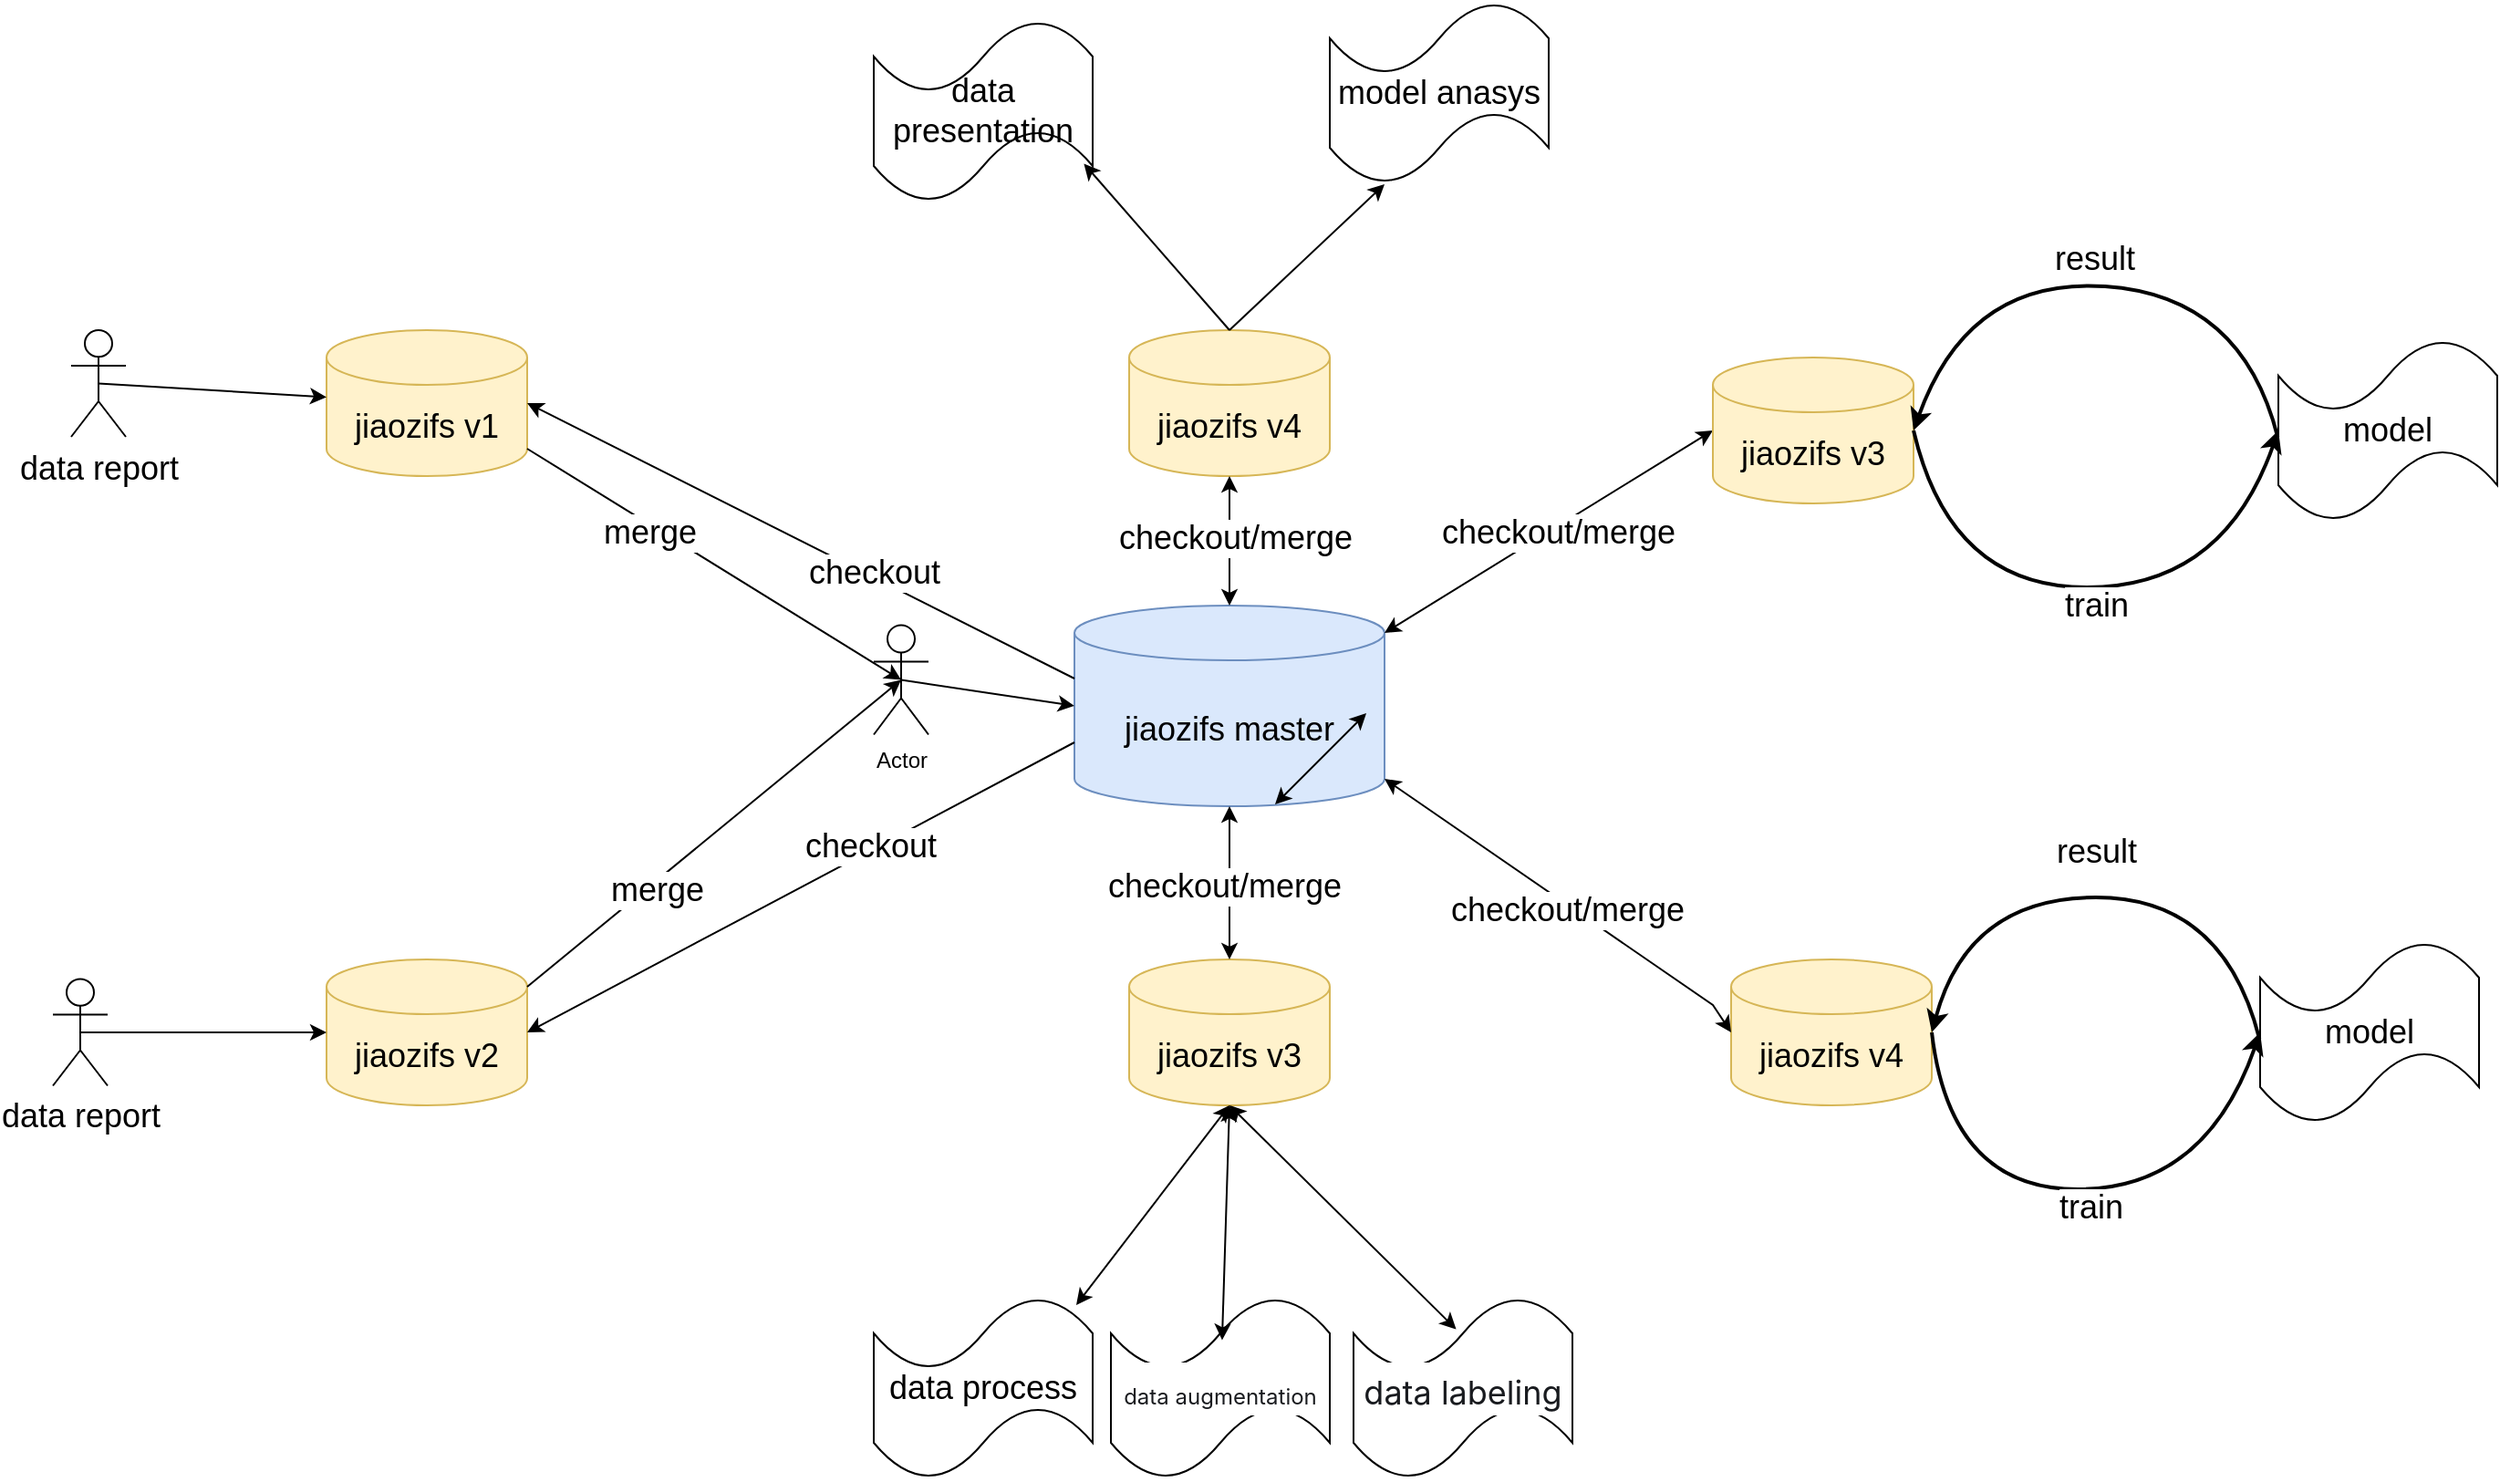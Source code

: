 <mxfile version="22.1.18" type="github">
  <diagram name="第 1 页" id="ypMbVUOFU0mFQ9t3Wl0x">
    <mxGraphModel dx="3555" dy="1518" grid="1" gridSize="10" guides="1" tooltips="1" connect="1" arrows="1" fold="1" page="1" pageScale="1" pageWidth="827" pageHeight="1169" math="0" shadow="0">
      <root>
        <mxCell id="0" />
        <mxCell id="1" parent="0" />
        <mxCell id="Fe6zSrzzDcVWXeGLtbVO-1" value="&lt;font style=&quot;font-size: 18px;&quot;&gt;jiaozifs master&lt;/font&gt;" style="shape=cylinder3;whiteSpace=wrap;html=1;boundedLbl=1;backgroundOutline=1;size=15;fillColor=#dae8fc;strokeColor=#6c8ebf;" vertex="1" parent="1">
          <mxGeometry x="260" y="341" width="170" height="110" as="geometry" />
        </mxCell>
        <mxCell id="Fe6zSrzzDcVWXeGLtbVO-6" value="&lt;font style=&quot;font-size: 18px;&quot;&gt;jiaozifs v4&lt;/font&gt;" style="shape=cylinder3;whiteSpace=wrap;html=1;boundedLbl=1;backgroundOutline=1;size=15;fillColor=#fff2cc;strokeColor=#d6b656;" vertex="1" parent="1">
          <mxGeometry x="620" y="535" width="110" height="80" as="geometry" />
        </mxCell>
        <mxCell id="Fe6zSrzzDcVWXeGLtbVO-7" value="&lt;font style=&quot;font-size: 18px;&quot;&gt;jiaozifs v1&lt;/font&gt;" style="shape=cylinder3;whiteSpace=wrap;html=1;boundedLbl=1;backgroundOutline=1;size=15;fillColor=#fff2cc;strokeColor=#d6b656;" vertex="1" parent="1">
          <mxGeometry x="-150" y="190" width="110" height="80" as="geometry" />
        </mxCell>
        <mxCell id="Fe6zSrzzDcVWXeGLtbVO-9" value="&lt;font style=&quot;font-size: 18px;&quot;&gt;jiaozifs v2&lt;/font&gt;" style="shape=cylinder3;whiteSpace=wrap;html=1;boundedLbl=1;backgroundOutline=1;size=15;fillColor=#fff2cc;strokeColor=#d6b656;" vertex="1" parent="1">
          <mxGeometry x="-150" y="535" width="110" height="80" as="geometry" />
        </mxCell>
        <mxCell id="Fe6zSrzzDcVWXeGLtbVO-17" value="" style="endArrow=classic;startArrow=classic;html=1;rounded=0;entryX=0;entryY=0.5;entryDx=0;entryDy=0;entryPerimeter=0;exitX=1;exitY=0;exitDx=0;exitDy=15;exitPerimeter=0;" edge="1" parent="1" source="Fe6zSrzzDcVWXeGLtbVO-1" target="Fe6zSrzzDcVWXeGLtbVO-53">
          <mxGeometry width="50" height="50" relative="1" as="geometry">
            <mxPoint x="560" y="366" as="sourcePoint" />
            <mxPoint x="600" y="242.5" as="targetPoint" />
          </mxGeometry>
        </mxCell>
        <mxCell id="Fe6zSrzzDcVWXeGLtbVO-18" value="&lt;font style=&quot;font-size: 18px;&quot;&gt;checkout/merge&lt;/font&gt;" style="edgeLabel;html=1;align=center;verticalAlign=middle;resizable=0;points=[];" vertex="1" connectable="0" parent="Fe6zSrzzDcVWXeGLtbVO-17">
          <mxGeometry x="0.039" y="-3" relative="1" as="geometry">
            <mxPoint as="offset" />
          </mxGeometry>
        </mxCell>
        <mxCell id="Fe6zSrzzDcVWXeGLtbVO-21" value="" style="endArrow=classic;startArrow=classic;html=1;rounded=0;entryX=0;entryY=0.5;entryDx=0;entryDy=0;entryPerimeter=0;exitX=1;exitY=1;exitDx=0;exitDy=-15;exitPerimeter=0;" edge="1" parent="1" source="Fe6zSrzzDcVWXeGLtbVO-1" target="Fe6zSrzzDcVWXeGLtbVO-6">
          <mxGeometry width="50" height="50" relative="1" as="geometry">
            <mxPoint x="380" y="391" as="sourcePoint" />
            <mxPoint x="610" y="390" as="targetPoint" />
            <Array as="points">
              <mxPoint x="610" y="560" />
            </Array>
          </mxGeometry>
        </mxCell>
        <mxCell id="Fe6zSrzzDcVWXeGLtbVO-22" value="&lt;font style=&quot;font-size: 18px;&quot;&gt;checkout/merge&lt;/font&gt;" style="edgeLabel;html=1;align=center;verticalAlign=middle;resizable=0;points=[];" vertex="1" connectable="0" parent="Fe6zSrzzDcVWXeGLtbVO-21">
          <mxGeometry x="0.039" y="-3" relative="1" as="geometry">
            <mxPoint as="offset" />
          </mxGeometry>
        </mxCell>
        <mxCell id="Fe6zSrzzDcVWXeGLtbVO-23" value="&lt;font style=&quot;font-size: 18px;&quot;&gt;data report&lt;/font&gt;" style="shape=umlActor;verticalLabelPosition=bottom;verticalAlign=top;html=1;outlineConnect=0;" vertex="1" parent="1">
          <mxGeometry x="-290" y="190" width="30" height="58.5" as="geometry" />
        </mxCell>
        <mxCell id="Fe6zSrzzDcVWXeGLtbVO-29" value="&lt;font style=&quot;font-size: 18px;&quot;&gt;data report&lt;/font&gt;" style="shape=umlActor;verticalLabelPosition=bottom;verticalAlign=top;html=1;outlineConnect=0;" vertex="1" parent="1">
          <mxGeometry x="-300" y="545.75" width="30" height="58.5" as="geometry" />
        </mxCell>
        <mxCell id="Fe6zSrzzDcVWXeGLtbVO-31" value="" style="endArrow=classic;html=1;rounded=0;exitX=0.5;exitY=0.5;exitDx=0;exitDy=0;exitPerimeter=0;" edge="1" parent="1" source="Fe6zSrzzDcVWXeGLtbVO-23" target="Fe6zSrzzDcVWXeGLtbVO-7">
          <mxGeometry width="50" height="50" relative="1" as="geometry">
            <mxPoint x="-230" y="201" as="sourcePoint" />
            <mxPoint x="-180" y="151" as="targetPoint" />
          </mxGeometry>
        </mxCell>
        <mxCell id="Fe6zSrzzDcVWXeGLtbVO-33" value="" style="endArrow=classic;html=1;rounded=0;exitX=0.5;exitY=0.5;exitDx=0;exitDy=0;exitPerimeter=0;entryX=0;entryY=0.5;entryDx=0;entryDy=0;entryPerimeter=0;" edge="1" parent="1" source="Fe6zSrzzDcVWXeGLtbVO-29" target="Fe6zSrzzDcVWXeGLtbVO-9">
          <mxGeometry width="50" height="50" relative="1" as="geometry">
            <mxPoint x="-265" y="391" as="sourcePoint" />
            <mxPoint x="-140" y="390" as="targetPoint" />
          </mxGeometry>
        </mxCell>
        <mxCell id="Fe6zSrzzDcVWXeGLtbVO-34" value="Actor" style="shape=umlActor;verticalLabelPosition=bottom;verticalAlign=top;html=1;outlineConnect=0;" vertex="1" parent="1">
          <mxGeometry x="150" y="351.75" width="30" height="60" as="geometry" />
        </mxCell>
        <mxCell id="Fe6zSrzzDcVWXeGLtbVO-35" value="" style="endArrow=classic;html=1;rounded=0;entryX=0;entryY=0.5;entryDx=0;entryDy=0;entryPerimeter=0;exitX=0.5;exitY=0.5;exitDx=0;exitDy=0;exitPerimeter=0;" edge="1" parent="1" source="Fe6zSrzzDcVWXeGLtbVO-34" target="Fe6zSrzzDcVWXeGLtbVO-1">
          <mxGeometry width="50" height="50" relative="1" as="geometry">
            <mxPoint x="210" y="441" as="sourcePoint" />
            <mxPoint x="260" y="391" as="targetPoint" />
          </mxGeometry>
        </mxCell>
        <mxCell id="Fe6zSrzzDcVWXeGLtbVO-36" value="" style="endArrow=classic;html=1;rounded=0;entryX=1;entryY=0.5;entryDx=0;entryDy=0;entryPerimeter=0;" edge="1" parent="1" target="Fe6zSrzzDcVWXeGLtbVO-7">
          <mxGeometry width="50" height="50" relative="1" as="geometry">
            <mxPoint x="260" y="381" as="sourcePoint" />
            <mxPoint x="270" y="241" as="targetPoint" />
          </mxGeometry>
        </mxCell>
        <mxCell id="Fe6zSrzzDcVWXeGLtbVO-37" value="&lt;font style=&quot;font-size: 18px;&quot;&gt;checkout&lt;/font&gt;" style="edgeLabel;html=1;align=center;verticalAlign=middle;resizable=0;points=[];" vertex="1" connectable="0" parent="Fe6zSrzzDcVWXeGLtbVO-36">
          <mxGeometry x="-0.26" y="-2" relative="1" as="geometry">
            <mxPoint as="offset" />
          </mxGeometry>
        </mxCell>
        <mxCell id="Fe6zSrzzDcVWXeGLtbVO-38" value="" style="endArrow=classic;html=1;rounded=0;entryX=1;entryY=0.5;entryDx=0;entryDy=0;entryPerimeter=0;exitX=0;exitY=0;exitDx=0;exitDy=75;exitPerimeter=0;" edge="1" parent="1" source="Fe6zSrzzDcVWXeGLtbVO-1" target="Fe6zSrzzDcVWXeGLtbVO-9">
          <mxGeometry width="50" height="50" relative="1" as="geometry">
            <mxPoint x="260" y="391" as="sourcePoint" />
            <mxPoint x="-143" y="240" as="targetPoint" />
          </mxGeometry>
        </mxCell>
        <mxCell id="Fe6zSrzzDcVWXeGLtbVO-39" value="&lt;font style=&quot;font-size: 18px;&quot;&gt;checkout&lt;/font&gt;" style="edgeLabel;html=1;align=center;verticalAlign=middle;resizable=0;points=[];" vertex="1" connectable="0" parent="Fe6zSrzzDcVWXeGLtbVO-38">
          <mxGeometry x="-0.26" y="-2" relative="1" as="geometry">
            <mxPoint as="offset" />
          </mxGeometry>
        </mxCell>
        <mxCell id="Fe6zSrzzDcVWXeGLtbVO-40" value="" style="endArrow=classic;html=1;rounded=0;entryX=0.5;entryY=0.5;entryDx=0;entryDy=0;entryPerimeter=0;exitX=1;exitY=1;exitDx=0;exitDy=-15;exitPerimeter=0;" edge="1" parent="1" source="Fe6zSrzzDcVWXeGLtbVO-7" target="Fe6zSrzzDcVWXeGLtbVO-34">
          <mxGeometry width="50" height="50" relative="1" as="geometry">
            <mxPoint x="-50" y="451" as="sourcePoint" />
            <mxPoint y="401" as="targetPoint" />
          </mxGeometry>
        </mxCell>
        <mxCell id="Fe6zSrzzDcVWXeGLtbVO-41" value="&lt;font style=&quot;font-size: 18px;&quot;&gt;merge&lt;/font&gt;" style="edgeLabel;html=1;align=center;verticalAlign=middle;resizable=0;points=[];" vertex="1" connectable="0" parent="Fe6zSrzzDcVWXeGLtbVO-40">
          <mxGeometry x="-0.331" y="-4" relative="1" as="geometry">
            <mxPoint as="offset" />
          </mxGeometry>
        </mxCell>
        <mxCell id="Fe6zSrzzDcVWXeGLtbVO-42" value="" style="endArrow=classic;html=1;rounded=0;entryX=0.5;entryY=0.5;entryDx=0;entryDy=0;entryPerimeter=0;exitX=1;exitY=0;exitDx=0;exitDy=15;exitPerimeter=0;" edge="1" parent="1" source="Fe6zSrzzDcVWXeGLtbVO-9" target="Fe6zSrzzDcVWXeGLtbVO-34">
          <mxGeometry width="50" height="50" relative="1" as="geometry">
            <mxPoint x="-143" y="265" as="sourcePoint" />
            <mxPoint x="175" y="392" as="targetPoint" />
          </mxGeometry>
        </mxCell>
        <mxCell id="Fe6zSrzzDcVWXeGLtbVO-43" value="&lt;font style=&quot;font-size: 18px;&quot;&gt;merge&lt;/font&gt;" style="edgeLabel;html=1;align=center;verticalAlign=middle;resizable=0;points=[];" vertex="1" connectable="0" parent="Fe6zSrzzDcVWXeGLtbVO-42">
          <mxGeometry x="-0.331" y="-4" relative="1" as="geometry">
            <mxPoint as="offset" />
          </mxGeometry>
        </mxCell>
        <mxCell id="Fe6zSrzzDcVWXeGLtbVO-44" value="&lt;font style=&quot;font-size: 18px;&quot;&gt;model&lt;/font&gt;" style="shape=tape;whiteSpace=wrap;html=1;" vertex="1" parent="1">
          <mxGeometry x="910" y="525" width="120" height="100" as="geometry" />
        </mxCell>
        <mxCell id="Fe6zSrzzDcVWXeGLtbVO-46" value="" style="curved=1;endArrow=classic;html=1;rounded=0;exitX=-0.003;exitY=0.536;exitDx=0;exitDy=0;exitPerimeter=0;entryX=1;entryY=0.5;entryDx=0;entryDy=0;entryPerimeter=0;strokeWidth=2;" edge="1" parent="1" source="Fe6zSrzzDcVWXeGLtbVO-44" target="Fe6zSrzzDcVWXeGLtbVO-6">
          <mxGeometry width="50" height="50" relative="1" as="geometry">
            <mxPoint x="790" y="691" as="sourcePoint" />
            <mxPoint x="740" y="591" as="targetPoint" />
            <Array as="points">
              <mxPoint x="890" y="501" />
              <mxPoint x="750" y="501" />
            </Array>
          </mxGeometry>
        </mxCell>
        <mxCell id="Fe6zSrzzDcVWXeGLtbVO-52" value="&lt;font style=&quot;font-size: 18px;&quot;&gt;result&lt;/font&gt;" style="edgeLabel;html=1;align=center;verticalAlign=middle;resizable=0;points=[];" vertex="1" connectable="0" parent="Fe6zSrzzDcVWXeGLtbVO-46">
          <mxGeometry x="0.014" y="-1" relative="1" as="geometry">
            <mxPoint y="-24" as="offset" />
          </mxGeometry>
        </mxCell>
        <mxCell id="Fe6zSrzzDcVWXeGLtbVO-47" value="" style="curved=1;endArrow=classic;html=1;rounded=0;entryX=0;entryY=0.5;entryDx=0;entryDy=0;entryPerimeter=0;exitX=1;exitY=0.5;exitDx=0;exitDy=0;exitPerimeter=0;strokeWidth=2;" edge="1" parent="1" source="Fe6zSrzzDcVWXeGLtbVO-6" target="Fe6zSrzzDcVWXeGLtbVO-44">
          <mxGeometry width="50" height="50" relative="1" as="geometry">
            <mxPoint x="720" y="585" as="sourcePoint" />
            <mxPoint x="920" y="585" as="targetPoint" />
            <Array as="points">
              <mxPoint x="740" y="661" />
              <mxPoint x="880" y="661" />
            </Array>
          </mxGeometry>
        </mxCell>
        <mxCell id="Fe6zSrzzDcVWXeGLtbVO-51" value="&lt;font style=&quot;font-size: 18px;&quot;&gt;train&lt;/font&gt;" style="edgeLabel;html=1;align=center;verticalAlign=middle;resizable=0;points=[];" vertex="1" connectable="0" parent="Fe6zSrzzDcVWXeGLtbVO-47">
          <mxGeometry x="-0.129" y="2" relative="1" as="geometry">
            <mxPoint x="25" y="12" as="offset" />
          </mxGeometry>
        </mxCell>
        <mxCell id="Fe6zSrzzDcVWXeGLtbVO-53" value="&lt;font style=&quot;font-size: 18px;&quot;&gt;jiaozifs v3&lt;/font&gt;" style="shape=cylinder3;whiteSpace=wrap;html=1;boundedLbl=1;backgroundOutline=1;size=15;fillColor=#fff2cc;strokeColor=#d6b656;" vertex="1" parent="1">
          <mxGeometry x="610" y="205" width="110" height="80" as="geometry" />
        </mxCell>
        <mxCell id="Fe6zSrzzDcVWXeGLtbVO-54" value="&lt;font style=&quot;font-size: 18px;&quot;&gt;model&lt;/font&gt;" style="shape=tape;whiteSpace=wrap;html=1;" vertex="1" parent="1">
          <mxGeometry x="920" y="195" width="120" height="100" as="geometry" />
        </mxCell>
        <mxCell id="Fe6zSrzzDcVWXeGLtbVO-55" value="" style="curved=1;endArrow=classic;html=1;rounded=0;exitX=-0.003;exitY=0.536;exitDx=0;exitDy=0;exitPerimeter=0;entryX=1;entryY=0.5;entryDx=0;entryDy=0;entryPerimeter=0;strokeWidth=2;" edge="1" parent="1" source="Fe6zSrzzDcVWXeGLtbVO-54" target="Fe6zSrzzDcVWXeGLtbVO-53">
          <mxGeometry width="50" height="50" relative="1" as="geometry">
            <mxPoint x="800" y="361" as="sourcePoint" />
            <mxPoint x="750" y="261" as="targetPoint" />
            <Array as="points">
              <mxPoint x="900" y="171" />
              <mxPoint x="750" y="161" />
            </Array>
          </mxGeometry>
        </mxCell>
        <mxCell id="Fe6zSrzzDcVWXeGLtbVO-56" value="&lt;font style=&quot;font-size: 18px;&quot;&gt;result&lt;/font&gt;" style="edgeLabel;html=1;align=center;verticalAlign=middle;resizable=0;points=[];" vertex="1" connectable="0" parent="Fe6zSrzzDcVWXeGLtbVO-55">
          <mxGeometry x="0.014" y="-1" relative="1" as="geometry">
            <mxPoint y="-14" as="offset" />
          </mxGeometry>
        </mxCell>
        <mxCell id="Fe6zSrzzDcVWXeGLtbVO-57" value="" style="curved=1;endArrow=classic;html=1;rounded=0;entryX=0;entryY=0.5;entryDx=0;entryDy=0;entryPerimeter=0;exitX=1;exitY=0.5;exitDx=0;exitDy=0;exitPerimeter=0;strokeWidth=2;" edge="1" parent="1" source="Fe6zSrzzDcVWXeGLtbVO-53" target="Fe6zSrzzDcVWXeGLtbVO-54">
          <mxGeometry width="50" height="50" relative="1" as="geometry">
            <mxPoint x="730" y="255" as="sourcePoint" />
            <mxPoint x="930" y="255" as="targetPoint" />
            <Array as="points">
              <mxPoint x="740" y="331" />
              <mxPoint x="890" y="331" />
            </Array>
          </mxGeometry>
        </mxCell>
        <mxCell id="Fe6zSrzzDcVWXeGLtbVO-58" value="&lt;font style=&quot;font-size: 18px;&quot;&gt;train&lt;/font&gt;" style="edgeLabel;html=1;align=center;verticalAlign=middle;resizable=0;points=[];" vertex="1" connectable="0" parent="Fe6zSrzzDcVWXeGLtbVO-57">
          <mxGeometry x="-0.129" y="2" relative="1" as="geometry">
            <mxPoint x="25" y="12" as="offset" />
          </mxGeometry>
        </mxCell>
        <mxCell id="Fe6zSrzzDcVWXeGLtbVO-59" value="&lt;font style=&quot;font-size: 18px;&quot;&gt;jiaozifs v3&lt;/font&gt;" style="shape=cylinder3;whiteSpace=wrap;html=1;boundedLbl=1;backgroundOutline=1;size=15;fillColor=#fff2cc;strokeColor=#d6b656;" vertex="1" parent="1">
          <mxGeometry x="290" y="535" width="110" height="80" as="geometry" />
        </mxCell>
        <mxCell id="Fe6zSrzzDcVWXeGLtbVO-60" value="&lt;font style=&quot;font-size: 18px;&quot;&gt;jiaozifs v4&lt;/font&gt;" style="shape=cylinder3;whiteSpace=wrap;html=1;boundedLbl=1;backgroundOutline=1;size=15;fillColor=#fff2cc;strokeColor=#d6b656;" vertex="1" parent="1">
          <mxGeometry x="290" y="190" width="110" height="80" as="geometry" />
        </mxCell>
        <mxCell id="Fe6zSrzzDcVWXeGLtbVO-61" value="" style="endArrow=classic;startArrow=classic;html=1;rounded=0;entryX=0.5;entryY=0;entryDx=0;entryDy=0;entryPerimeter=0;exitX=0.5;exitY=1;exitDx=0;exitDy=0;exitPerimeter=0;" edge="1" parent="1" source="Fe6zSrzzDcVWXeGLtbVO-1" target="Fe6zSrzzDcVWXeGLtbVO-59">
          <mxGeometry width="50" height="50" relative="1" as="geometry">
            <mxPoint x="440" y="446" as="sourcePoint" />
            <mxPoint x="610" y="585" as="targetPoint" />
          </mxGeometry>
        </mxCell>
        <mxCell id="Fe6zSrzzDcVWXeGLtbVO-62" value="&lt;font style=&quot;font-size: 18px;&quot;&gt;checkout/merge&lt;/font&gt;" style="edgeLabel;html=1;align=center;verticalAlign=middle;resizable=0;points=[];" vertex="1" connectable="0" parent="Fe6zSrzzDcVWXeGLtbVO-61">
          <mxGeometry x="0.039" y="-3" relative="1" as="geometry">
            <mxPoint as="offset" />
          </mxGeometry>
        </mxCell>
        <mxCell id="Fe6zSrzzDcVWXeGLtbVO-63" value="" style="endArrow=classic;startArrow=classic;html=1;rounded=0;entryX=0.5;entryY=1;entryDx=0;entryDy=0;entryPerimeter=0;exitX=0.5;exitY=0;exitDx=0;exitDy=0;exitPerimeter=0;" edge="1" parent="1" source="Fe6zSrzzDcVWXeGLtbVO-1" target="Fe6zSrzzDcVWXeGLtbVO-60">
          <mxGeometry width="50" height="50" relative="1" as="geometry">
            <mxPoint x="440" y="366" as="sourcePoint" />
            <mxPoint x="620" y="255" as="targetPoint" />
          </mxGeometry>
        </mxCell>
        <mxCell id="Fe6zSrzzDcVWXeGLtbVO-64" value="&lt;font style=&quot;font-size: 18px;&quot;&gt;checkout/merge&lt;/font&gt;" style="edgeLabel;html=1;align=center;verticalAlign=middle;resizable=0;points=[];" vertex="1" connectable="0" parent="Fe6zSrzzDcVWXeGLtbVO-63">
          <mxGeometry x="0.039" y="-3" relative="1" as="geometry">
            <mxPoint as="offset" />
          </mxGeometry>
        </mxCell>
        <mxCell id="Fe6zSrzzDcVWXeGLtbVO-65" value="&lt;font style=&quot;font-size: 18px;&quot;&gt;data process&lt;/font&gt;" style="shape=tape;whiteSpace=wrap;html=1;" vertex="1" parent="1">
          <mxGeometry x="150" y="720" width="120" height="100" as="geometry" />
        </mxCell>
        <mxCell id="Fe6zSrzzDcVWXeGLtbVO-66" value="" style="endArrow=classic;startArrow=classic;html=1;rounded=0;entryX=0.5;entryY=1;entryDx=0;entryDy=0;entryPerimeter=0;exitX=0.925;exitY=0.045;exitDx=0;exitDy=0;exitPerimeter=0;" edge="1" parent="1" source="Fe6zSrzzDcVWXeGLtbVO-65" target="Fe6zSrzzDcVWXeGLtbVO-59">
          <mxGeometry width="50" height="50" relative="1" as="geometry">
            <mxPoint x="330" y="700" as="sourcePoint" />
            <mxPoint x="380" y="650" as="targetPoint" />
          </mxGeometry>
        </mxCell>
        <mxCell id="Fe6zSrzzDcVWXeGLtbVO-67" value="&lt;font style=&quot;font-size: 18px;&quot;&gt;data presentation&lt;/font&gt;" style="shape=tape;whiteSpace=wrap;html=1;" vertex="1" parent="1">
          <mxGeometry x="150" y="20" width="120" height="100" as="geometry" />
        </mxCell>
        <mxCell id="Fe6zSrzzDcVWXeGLtbVO-68" value="" style="endArrow=classic;startArrow=classic;html=1;rounded=0;" edge="1" parent="1">
          <mxGeometry width="50" height="50" relative="1" as="geometry">
            <mxPoint x="370" y="450" as="sourcePoint" />
            <mxPoint x="420" y="400" as="targetPoint" />
          </mxGeometry>
        </mxCell>
        <mxCell id="Fe6zSrzzDcVWXeGLtbVO-70" value="&lt;font style=&quot;font-size: 18px;&quot;&gt;model anasys&lt;/font&gt;" style="shape=tape;whiteSpace=wrap;html=1;" vertex="1" parent="1">
          <mxGeometry x="400" y="10" width="120" height="100" as="geometry" />
        </mxCell>
        <mxCell id="Fe6zSrzzDcVWXeGLtbVO-72" value="" style="endArrow=classic;html=1;rounded=0;exitX=0.5;exitY=0;exitDx=0;exitDy=0;exitPerimeter=0;entryX=0.25;entryY=1;entryDx=0;entryDy=0;entryPerimeter=0;" edge="1" parent="1" source="Fe6zSrzzDcVWXeGLtbVO-60" target="Fe6zSrzzDcVWXeGLtbVO-70">
          <mxGeometry width="50" height="50" relative="1" as="geometry">
            <mxPoint x="320" y="170" as="sourcePoint" />
            <mxPoint x="460" y="120" as="targetPoint" />
          </mxGeometry>
        </mxCell>
        <mxCell id="Fe6zSrzzDcVWXeGLtbVO-73" value="" style="endArrow=classic;html=1;rounded=0;exitX=0.5;exitY=0;exitDx=0;exitDy=0;exitPerimeter=0;entryX=0.96;entryY=0.787;entryDx=0;entryDy=0;entryPerimeter=0;" edge="1" parent="1" source="Fe6zSrzzDcVWXeGLtbVO-60" target="Fe6zSrzzDcVWXeGLtbVO-67">
          <mxGeometry width="50" height="50" relative="1" as="geometry">
            <mxPoint x="410" y="200" as="sourcePoint" />
            <mxPoint x="460" y="150" as="targetPoint" />
          </mxGeometry>
        </mxCell>
        <mxCell id="Fe6zSrzzDcVWXeGLtbVO-74" value="&lt;h1 style=&quot;font-variant-numeric: inherit; font-variant-east-asian: inherit; font-variant-alternates: inherit; font-variant-position: inherit; font-stretch: inherit; line-height: 1.22; font-family: -apple-system, BlinkMacSystemFont, &amp;quot;Helvetica Neue&amp;quot;, &amp;quot;PingFang SC&amp;quot;, &amp;quot;Microsoft YaHei&amp;quot;, &amp;quot;Source Han Sans SC&amp;quot;, &amp;quot;Noto Sans CJK SC&amp;quot;, &amp;quot;WenQuanYi Micro Hei&amp;quot;, sans-serif; font-optical-sizing: inherit; font-kerning: inherit; font-feature-settings: inherit; font-variation-settings: inherit; margin: 24px 0px; font-synthesis: style; overflow-wrap: break-word; color: rgb(25, 27, 31); text-align: start; background-color: rgb(255, 255, 255);&quot; class=&quot;Post-Title&quot;&gt;&lt;font style=&quot;font-weight: normal; font-size: 12px;&quot;&gt;data augmentation&lt;/font&gt;&lt;/h1&gt;" style="shape=tape;whiteSpace=wrap;html=1;" vertex="1" parent="1">
          <mxGeometry x="280" y="720" width="120" height="100" as="geometry" />
        </mxCell>
        <mxCell id="Fe6zSrzzDcVWXeGLtbVO-76" value="" style="endArrow=classic;startArrow=classic;html=1;rounded=0;entryX=0.508;entryY=0.237;entryDx=0;entryDy=0;entryPerimeter=0;exitX=0.5;exitY=1;exitDx=0;exitDy=0;exitPerimeter=0;" edge="1" parent="1" source="Fe6zSrzzDcVWXeGLtbVO-59" target="Fe6zSrzzDcVWXeGLtbVO-74">
          <mxGeometry width="50" height="50" relative="1" as="geometry">
            <mxPoint x="410" y="590" as="sourcePoint" />
            <mxPoint x="460" y="540" as="targetPoint" />
          </mxGeometry>
        </mxCell>
        <mxCell id="Fe6zSrzzDcVWXeGLtbVO-77" value="&lt;h1 style=&quot;font-variant-numeric: inherit; font-variant-east-asian: inherit; font-variant-alternates: inherit; font-variant-position: inherit; font-stretch: inherit; line-height: 1.22; font-family: -apple-system, BlinkMacSystemFont, &amp;quot;Helvetica Neue&amp;quot;, &amp;quot;PingFang SC&amp;quot;, &amp;quot;Microsoft YaHei&amp;quot;, &amp;quot;Source Han Sans SC&amp;quot;, &amp;quot;Noto Sans CJK SC&amp;quot;, &amp;quot;WenQuanYi Micro Hei&amp;quot;, sans-serif; font-optical-sizing: inherit; font-kerning: inherit; font-feature-settings: inherit; font-variation-settings: inherit; margin: 24px 0px; font-synthesis: style; overflow-wrap: break-word; color: rgb(25, 27, 31); text-align: start; background-color: rgb(255, 255, 255);&quot; class=&quot;Post-Title&quot;&gt;&lt;font style=&quot;font-weight: normal; font-size: 18px;&quot;&gt;data labeling&lt;/font&gt;&lt;/h1&gt;" style="shape=tape;whiteSpace=wrap;html=1;" vertex="1" parent="1">
          <mxGeometry x="413" y="720" width="120" height="100" as="geometry" />
        </mxCell>
        <mxCell id="Fe6zSrzzDcVWXeGLtbVO-78" value="" style="endArrow=classic;startArrow=classic;html=1;rounded=0;exitX=0.5;exitY=1;exitDx=0;exitDy=0;exitPerimeter=0;entryX=0.469;entryY=0.178;entryDx=0;entryDy=0;entryPerimeter=0;" edge="1" parent="1" source="Fe6zSrzzDcVWXeGLtbVO-59" target="Fe6zSrzzDcVWXeGLtbVO-77">
          <mxGeometry width="50" height="50" relative="1" as="geometry">
            <mxPoint x="420" y="700" as="sourcePoint" />
            <mxPoint x="470" y="650" as="targetPoint" />
          </mxGeometry>
        </mxCell>
      </root>
    </mxGraphModel>
  </diagram>
</mxfile>
